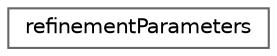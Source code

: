 digraph "Graphical Class Hierarchy"
{
 // LATEX_PDF_SIZE
  bgcolor="transparent";
  edge [fontname=Helvetica,fontsize=10,labelfontname=Helvetica,labelfontsize=10];
  node [fontname=Helvetica,fontsize=10,shape=box,height=0.2,width=0.4];
  rankdir="LR";
  Node0 [id="Node000000",label="refinementParameters",height=0.2,width=0.4,color="grey40", fillcolor="white", style="filled",URL="$classFoam_1_1refinementParameters.html",tooltip="Simple container to keep together refinement specific information."];
}
